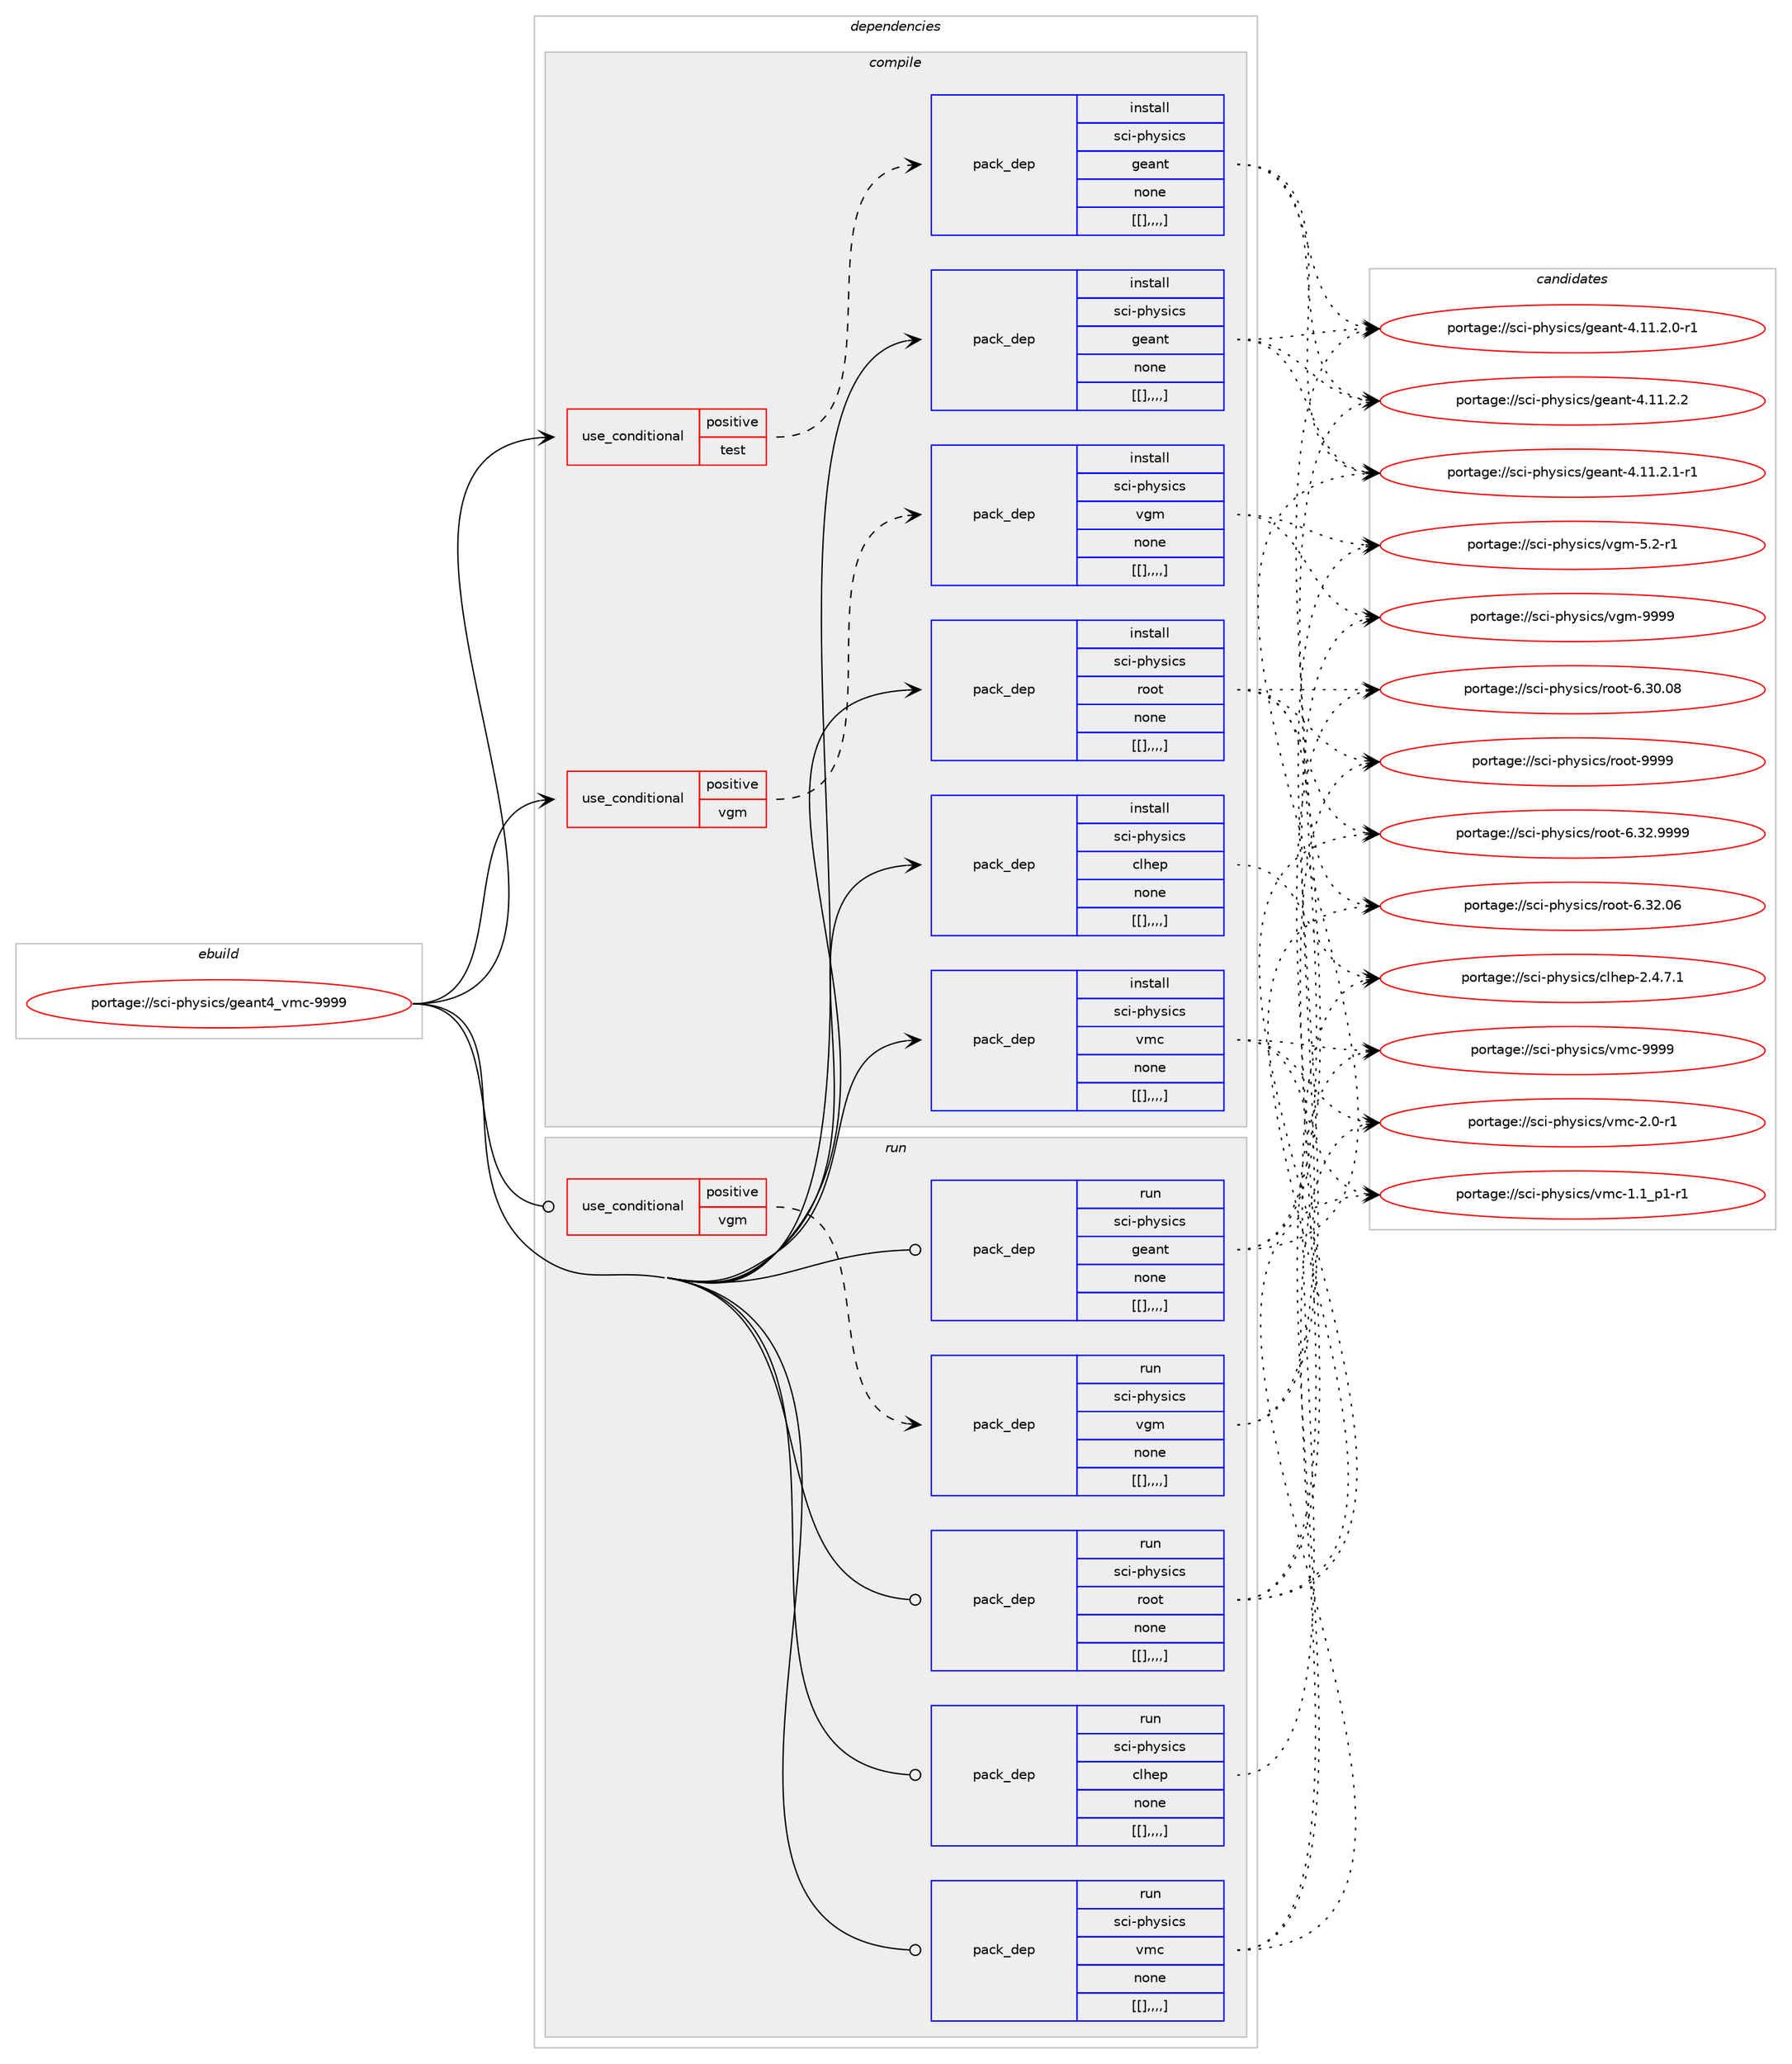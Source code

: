digraph prolog {

# *************
# Graph options
# *************

newrank=true;
concentrate=true;
compound=true;
graph [rankdir=LR,fontname=Helvetica,fontsize=10,ranksep=1.5];#, ranksep=2.5, nodesep=0.2];
edge  [arrowhead=vee];
node  [fontname=Helvetica,fontsize=10];

# **********
# The ebuild
# **********

subgraph cluster_leftcol {
color=gray;
label=<<i>ebuild</i>>;
id [label="portage://sci-physics/geant4_vmc-9999", color=red, width=4, href="../sci-physics/geant4_vmc-9999.svg"];
}

# ****************
# The dependencies
# ****************

subgraph cluster_midcol {
color=gray;
label=<<i>dependencies</i>>;
subgraph cluster_compile {
fillcolor="#eeeeee";
style=filled;
label=<<i>compile</i>>;
subgraph cond115291 {
dependency433299 [label=<<TABLE BORDER="0" CELLBORDER="1" CELLSPACING="0" CELLPADDING="4"><TR><TD ROWSPAN="3" CELLPADDING="10">use_conditional</TD></TR><TR><TD>positive</TD></TR><TR><TD>test</TD></TR></TABLE>>, shape=none, color=red];
subgraph pack314868 {
dependency433346 [label=<<TABLE BORDER="0" CELLBORDER="1" CELLSPACING="0" CELLPADDING="4" WIDTH="220"><TR><TD ROWSPAN="6" CELLPADDING="30">pack_dep</TD></TR><TR><TD WIDTH="110">install</TD></TR><TR><TD>sci-physics</TD></TR><TR><TD>geant</TD></TR><TR><TD>none</TD></TR><TR><TD>[[],,,,]</TD></TR></TABLE>>, shape=none, color=blue];
}
dependency433299:e -> dependency433346:w [weight=20,style="dashed",arrowhead="vee"];
}
id:e -> dependency433299:w [weight=20,style="solid",arrowhead="vee"];
subgraph cond115311 {
dependency433349 [label=<<TABLE BORDER="0" CELLBORDER="1" CELLSPACING="0" CELLPADDING="4"><TR><TD ROWSPAN="3" CELLPADDING="10">use_conditional</TD></TR><TR><TD>positive</TD></TR><TR><TD>vgm</TD></TR></TABLE>>, shape=none, color=red];
subgraph pack314880 {
dependency433396 [label=<<TABLE BORDER="0" CELLBORDER="1" CELLSPACING="0" CELLPADDING="4" WIDTH="220"><TR><TD ROWSPAN="6" CELLPADDING="30">pack_dep</TD></TR><TR><TD WIDTH="110">install</TD></TR><TR><TD>sci-physics</TD></TR><TR><TD>vgm</TD></TR><TR><TD>none</TD></TR><TR><TD>[[],,,,]</TD></TR></TABLE>>, shape=none, color=blue];
}
dependency433349:e -> dependency433396:w [weight=20,style="dashed",arrowhead="vee"];
}
id:e -> dependency433349:w [weight=20,style="solid",arrowhead="vee"];
subgraph pack314928 {
dependency433427 [label=<<TABLE BORDER="0" CELLBORDER="1" CELLSPACING="0" CELLPADDING="4" WIDTH="220"><TR><TD ROWSPAN="6" CELLPADDING="30">pack_dep</TD></TR><TR><TD WIDTH="110">install</TD></TR><TR><TD>sci-physics</TD></TR><TR><TD>clhep</TD></TR><TR><TD>none</TD></TR><TR><TD>[[],,,,]</TD></TR></TABLE>>, shape=none, color=blue];
}
id:e -> dependency433427:w [weight=20,style="solid",arrowhead="vee"];
subgraph pack314931 {
dependency433455 [label=<<TABLE BORDER="0" CELLBORDER="1" CELLSPACING="0" CELLPADDING="4" WIDTH="220"><TR><TD ROWSPAN="6" CELLPADDING="30">pack_dep</TD></TR><TR><TD WIDTH="110">install</TD></TR><TR><TD>sci-physics</TD></TR><TR><TD>geant</TD></TR><TR><TD>none</TD></TR><TR><TD>[[],,,,]</TD></TR></TABLE>>, shape=none, color=blue];
}
id:e -> dependency433455:w [weight=20,style="solid",arrowhead="vee"];
subgraph pack314951 {
dependency433503 [label=<<TABLE BORDER="0" CELLBORDER="1" CELLSPACING="0" CELLPADDING="4" WIDTH="220"><TR><TD ROWSPAN="6" CELLPADDING="30">pack_dep</TD></TR><TR><TD WIDTH="110">install</TD></TR><TR><TD>sci-physics</TD></TR><TR><TD>root</TD></TR><TR><TD>none</TD></TR><TR><TD>[[],,,,]</TD></TR></TABLE>>, shape=none, color=blue];
}
id:e -> dependency433503:w [weight=20,style="solid",arrowhead="vee"];
subgraph pack314981 {
dependency433541 [label=<<TABLE BORDER="0" CELLBORDER="1" CELLSPACING="0" CELLPADDING="4" WIDTH="220"><TR><TD ROWSPAN="6" CELLPADDING="30">pack_dep</TD></TR><TR><TD WIDTH="110">install</TD></TR><TR><TD>sci-physics</TD></TR><TR><TD>vmc</TD></TR><TR><TD>none</TD></TR><TR><TD>[[],,,,]</TD></TR></TABLE>>, shape=none, color=blue];
}
id:e -> dependency433541:w [weight=20,style="solid",arrowhead="vee"];
}
subgraph cluster_compileandrun {
fillcolor="#eeeeee";
style=filled;
label=<<i>compile and run</i>>;
}
subgraph cluster_run {
fillcolor="#eeeeee";
style=filled;
label=<<i>run</i>>;
subgraph cond115380 {
dependency433589 [label=<<TABLE BORDER="0" CELLBORDER="1" CELLSPACING="0" CELLPADDING="4"><TR><TD ROWSPAN="3" CELLPADDING="10">use_conditional</TD></TR><TR><TD>positive</TD></TR><TR><TD>vgm</TD></TR></TABLE>>, shape=none, color=red];
subgraph pack315038 {
dependency433622 [label=<<TABLE BORDER="0" CELLBORDER="1" CELLSPACING="0" CELLPADDING="4" WIDTH="220"><TR><TD ROWSPAN="6" CELLPADDING="30">pack_dep</TD></TR><TR><TD WIDTH="110">run</TD></TR><TR><TD>sci-physics</TD></TR><TR><TD>vgm</TD></TR><TR><TD>none</TD></TR><TR><TD>[[],,,,]</TD></TR></TABLE>>, shape=none, color=blue];
}
dependency433589:e -> dependency433622:w [weight=20,style="dashed",arrowhead="vee"];
}
id:e -> dependency433589:w [weight=20,style="solid",arrowhead="odot"];
subgraph pack315058 {
dependency433638 [label=<<TABLE BORDER="0" CELLBORDER="1" CELLSPACING="0" CELLPADDING="4" WIDTH="220"><TR><TD ROWSPAN="6" CELLPADDING="30">pack_dep</TD></TR><TR><TD WIDTH="110">run</TD></TR><TR><TD>sci-physics</TD></TR><TR><TD>clhep</TD></TR><TR><TD>none</TD></TR><TR><TD>[[],,,,]</TD></TR></TABLE>>, shape=none, color=blue];
}
id:e -> dependency433638:w [weight=20,style="solid",arrowhead="odot"];
subgraph pack315090 {
dependency433713 [label=<<TABLE BORDER="0" CELLBORDER="1" CELLSPACING="0" CELLPADDING="4" WIDTH="220"><TR><TD ROWSPAN="6" CELLPADDING="30">pack_dep</TD></TR><TR><TD WIDTH="110">run</TD></TR><TR><TD>sci-physics</TD></TR><TR><TD>geant</TD></TR><TR><TD>none</TD></TR><TR><TD>[[],,,,]</TD></TR></TABLE>>, shape=none, color=blue];
}
id:e -> dependency433713:w [weight=20,style="solid",arrowhead="odot"];
subgraph pack315105 {
dependency433718 [label=<<TABLE BORDER="0" CELLBORDER="1" CELLSPACING="0" CELLPADDING="4" WIDTH="220"><TR><TD ROWSPAN="6" CELLPADDING="30">pack_dep</TD></TR><TR><TD WIDTH="110">run</TD></TR><TR><TD>sci-physics</TD></TR><TR><TD>root</TD></TR><TR><TD>none</TD></TR><TR><TD>[[],,,,]</TD></TR></TABLE>>, shape=none, color=blue];
}
id:e -> dependency433718:w [weight=20,style="solid",arrowhead="odot"];
subgraph pack315108 {
dependency433721 [label=<<TABLE BORDER="0" CELLBORDER="1" CELLSPACING="0" CELLPADDING="4" WIDTH="220"><TR><TD ROWSPAN="6" CELLPADDING="30">pack_dep</TD></TR><TR><TD WIDTH="110">run</TD></TR><TR><TD>sci-physics</TD></TR><TR><TD>vmc</TD></TR><TR><TD>none</TD></TR><TR><TD>[[],,,,]</TD></TR></TABLE>>, shape=none, color=blue];
}
id:e -> dependency433721:w [weight=20,style="solid",arrowhead="odot"];
}
}

# **************
# The candidates
# **************

subgraph cluster_choices {
rank=same;
color=gray;
label=<<i>candidates</i>>;

subgraph choice314057 {
color=black;
nodesep=1;
choice1159910545112104121115105991154710310197110116455246494946504650 [label="portage://sci-physics/geant-4.11.2.2", color=red, width=4,href="../sci-physics/geant-4.11.2.2.svg"];
choice11599105451121041211151059911547103101971101164552464949465046494511449 [label="portage://sci-physics/geant-4.11.2.1-r1", color=red, width=4,href="../sci-physics/geant-4.11.2.1-r1.svg"];
choice11599105451121041211151059911547103101971101164552464949465046484511449 [label="portage://sci-physics/geant-4.11.2.0-r1", color=red, width=4,href="../sci-physics/geant-4.11.2.0-r1.svg"];
dependency433346:e -> choice1159910545112104121115105991154710310197110116455246494946504650:w [style=dotted,weight="100"];
dependency433346:e -> choice11599105451121041211151059911547103101971101164552464949465046494511449:w [style=dotted,weight="100"];
dependency433346:e -> choice11599105451121041211151059911547103101971101164552464949465046484511449:w [style=dotted,weight="100"];
}
subgraph choice314063 {
color=black;
nodesep=1;
choice115991054511210412111510599115471181031094557575757 [label="portage://sci-physics/vgm-9999", color=red, width=4,href="../sci-physics/vgm-9999.svg"];
choice11599105451121041211151059911547118103109455346504511449 [label="portage://sci-physics/vgm-5.2-r1", color=red, width=4,href="../sci-physics/vgm-5.2-r1.svg"];
dependency433396:e -> choice115991054511210412111510599115471181031094557575757:w [style=dotted,weight="100"];
dependency433396:e -> choice11599105451121041211151059911547118103109455346504511449:w [style=dotted,weight="100"];
}
subgraph choice314070 {
color=black;
nodesep=1;
choice11599105451121041211151059911547991081041011124550465246554649 [label="portage://sci-physics/clhep-2.4.7.1", color=red, width=4,href="../sci-physics/clhep-2.4.7.1.svg"];
dependency433427:e -> choice11599105451121041211151059911547991081041011124550465246554649:w [style=dotted,weight="100"];
}
subgraph choice314072 {
color=black;
nodesep=1;
choice1159910545112104121115105991154710310197110116455246494946504650 [label="portage://sci-physics/geant-4.11.2.2", color=red, width=4,href="../sci-physics/geant-4.11.2.2.svg"];
choice11599105451121041211151059911547103101971101164552464949465046494511449 [label="portage://sci-physics/geant-4.11.2.1-r1", color=red, width=4,href="../sci-physics/geant-4.11.2.1-r1.svg"];
choice11599105451121041211151059911547103101971101164552464949465046484511449 [label="portage://sci-physics/geant-4.11.2.0-r1", color=red, width=4,href="../sci-physics/geant-4.11.2.0-r1.svg"];
dependency433455:e -> choice1159910545112104121115105991154710310197110116455246494946504650:w [style=dotted,weight="100"];
dependency433455:e -> choice11599105451121041211151059911547103101971101164552464949465046494511449:w [style=dotted,weight="100"];
dependency433455:e -> choice11599105451121041211151059911547103101971101164552464949465046484511449:w [style=dotted,weight="100"];
}
subgraph choice314080 {
color=black;
nodesep=1;
choice115991054511210412111510599115471141111111164557575757 [label="portage://sci-physics/root-9999", color=red, width=4,href="../sci-physics/root-9999.svg"];
choice1159910545112104121115105991154711411111111645544651504657575757 [label="portage://sci-physics/root-6.32.9999", color=red, width=4,href="../sci-physics/root-6.32.9999.svg"];
choice115991054511210412111510599115471141111111164554465150464854 [label="portage://sci-physics/root-6.32.06", color=red, width=4,href="../sci-physics/root-6.32.06.svg"];
choice115991054511210412111510599115471141111111164554465148464856 [label="portage://sci-physics/root-6.30.08", color=red, width=4,href="../sci-physics/root-6.30.08.svg"];
dependency433503:e -> choice115991054511210412111510599115471141111111164557575757:w [style=dotted,weight="100"];
dependency433503:e -> choice1159910545112104121115105991154711411111111645544651504657575757:w [style=dotted,weight="100"];
dependency433503:e -> choice115991054511210412111510599115471141111111164554465150464854:w [style=dotted,weight="100"];
dependency433503:e -> choice115991054511210412111510599115471141111111164554465148464856:w [style=dotted,weight="100"];
}
subgraph choice314083 {
color=black;
nodesep=1;
choice11599105451121041211151059911547118109994557575757 [label="portage://sci-physics/vmc-9999", color=red, width=4,href="../sci-physics/vmc-9999.svg"];
choice1159910545112104121115105991154711810999455046484511449 [label="portage://sci-physics/vmc-2.0-r1", color=red, width=4,href="../sci-physics/vmc-2.0-r1.svg"];
choice11599105451121041211151059911547118109994549464995112494511449 [label="portage://sci-physics/vmc-1.1_p1-r1", color=red, width=4,href="../sci-physics/vmc-1.1_p1-r1.svg"];
dependency433541:e -> choice11599105451121041211151059911547118109994557575757:w [style=dotted,weight="100"];
dependency433541:e -> choice1159910545112104121115105991154711810999455046484511449:w [style=dotted,weight="100"];
dependency433541:e -> choice11599105451121041211151059911547118109994549464995112494511449:w [style=dotted,weight="100"];
}
subgraph choice314106 {
color=black;
nodesep=1;
choice115991054511210412111510599115471181031094557575757 [label="portage://sci-physics/vgm-9999", color=red, width=4,href="../sci-physics/vgm-9999.svg"];
choice11599105451121041211151059911547118103109455346504511449 [label="portage://sci-physics/vgm-5.2-r1", color=red, width=4,href="../sci-physics/vgm-5.2-r1.svg"];
dependency433622:e -> choice115991054511210412111510599115471181031094557575757:w [style=dotted,weight="100"];
dependency433622:e -> choice11599105451121041211151059911547118103109455346504511449:w [style=dotted,weight="100"];
}
subgraph choice314112 {
color=black;
nodesep=1;
choice11599105451121041211151059911547991081041011124550465246554649 [label="portage://sci-physics/clhep-2.4.7.1", color=red, width=4,href="../sci-physics/clhep-2.4.7.1.svg"];
dependency433638:e -> choice11599105451121041211151059911547991081041011124550465246554649:w [style=dotted,weight="100"];
}
subgraph choice314116 {
color=black;
nodesep=1;
choice1159910545112104121115105991154710310197110116455246494946504650 [label="portage://sci-physics/geant-4.11.2.2", color=red, width=4,href="../sci-physics/geant-4.11.2.2.svg"];
choice11599105451121041211151059911547103101971101164552464949465046494511449 [label="portage://sci-physics/geant-4.11.2.1-r1", color=red, width=4,href="../sci-physics/geant-4.11.2.1-r1.svg"];
choice11599105451121041211151059911547103101971101164552464949465046484511449 [label="portage://sci-physics/geant-4.11.2.0-r1", color=red, width=4,href="../sci-physics/geant-4.11.2.0-r1.svg"];
dependency433713:e -> choice1159910545112104121115105991154710310197110116455246494946504650:w [style=dotted,weight="100"];
dependency433713:e -> choice11599105451121041211151059911547103101971101164552464949465046494511449:w [style=dotted,weight="100"];
dependency433713:e -> choice11599105451121041211151059911547103101971101164552464949465046484511449:w [style=dotted,weight="100"];
}
subgraph choice314122 {
color=black;
nodesep=1;
choice115991054511210412111510599115471141111111164557575757 [label="portage://sci-physics/root-9999", color=red, width=4,href="../sci-physics/root-9999.svg"];
choice1159910545112104121115105991154711411111111645544651504657575757 [label="portage://sci-physics/root-6.32.9999", color=red, width=4,href="../sci-physics/root-6.32.9999.svg"];
choice115991054511210412111510599115471141111111164554465150464854 [label="portage://sci-physics/root-6.32.06", color=red, width=4,href="../sci-physics/root-6.32.06.svg"];
choice115991054511210412111510599115471141111111164554465148464856 [label="portage://sci-physics/root-6.30.08", color=red, width=4,href="../sci-physics/root-6.30.08.svg"];
dependency433718:e -> choice115991054511210412111510599115471141111111164557575757:w [style=dotted,weight="100"];
dependency433718:e -> choice1159910545112104121115105991154711411111111645544651504657575757:w [style=dotted,weight="100"];
dependency433718:e -> choice115991054511210412111510599115471141111111164554465150464854:w [style=dotted,weight="100"];
dependency433718:e -> choice115991054511210412111510599115471141111111164554465148464856:w [style=dotted,weight="100"];
}
subgraph choice314148 {
color=black;
nodesep=1;
choice11599105451121041211151059911547118109994557575757 [label="portage://sci-physics/vmc-9999", color=red, width=4,href="../sci-physics/vmc-9999.svg"];
choice1159910545112104121115105991154711810999455046484511449 [label="portage://sci-physics/vmc-2.0-r1", color=red, width=4,href="../sci-physics/vmc-2.0-r1.svg"];
choice11599105451121041211151059911547118109994549464995112494511449 [label="portage://sci-physics/vmc-1.1_p1-r1", color=red, width=4,href="../sci-physics/vmc-1.1_p1-r1.svg"];
dependency433721:e -> choice11599105451121041211151059911547118109994557575757:w [style=dotted,weight="100"];
dependency433721:e -> choice1159910545112104121115105991154711810999455046484511449:w [style=dotted,weight="100"];
dependency433721:e -> choice11599105451121041211151059911547118109994549464995112494511449:w [style=dotted,weight="100"];
}
}

}
